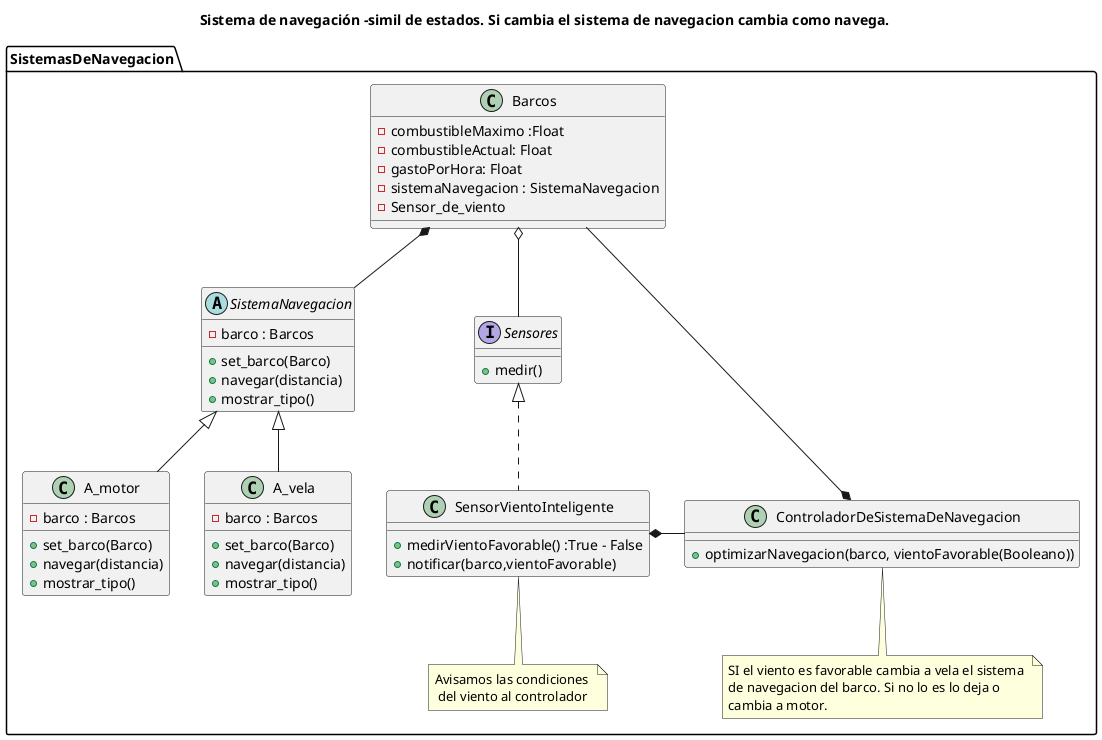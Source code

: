 @startuml
'https://plantuml.com/class-diagram
title Sistema de navegación -simil de estados. Si cambia el sistema de navegacion cambia como navega.
package SistemasDeNavegacion {
class Barcos{
    -combustibleMaximo :Float
    -combustibleActual: Float
    -gastoPorHora: Float
    -sistemaNavegacion : SistemaNavegacion
    -Sensor_de_viento
}

abstract class SistemaNavegacion{
    -barco : Barcos
    +set_barco(Barco)
    +navegar(distancia)
    +mostrar_tipo()
}
class A_motor extends SistemaNavegacion{
    -barco : Barcos
    +set_barco(Barco)
    +navegar(distancia)
    +mostrar_tipo()
}
class A_vela extends SistemaNavegacion{
    -barco : Barcos
    +set_barco(Barco)
    +navegar(distancia)
    +mostrar_tipo()
}
interface Sensores{
    +medir()
}
class SensorVientoInteligente implements Sensores{
    +medirVientoFavorable() :True - False
    +notificar(barco,vientoFavorable)
}

class ControladorDeSistemaDeNavegacion{
    +optimizarNavegacion(barco, vientoFavorable(Booleano))
}
note bottom of SensorVientoInteligente: Avisamos las condiciones \n del viento al controlador
note bottom of ControladorDeSistemaDeNavegacion: SI el viento es favorable cambia a vela el sistema \nde navegacion del barco. Si no lo es lo deja o \ncambia a motor.

Barcos *-- SistemaNavegacion
Barcos o-- Sensores
 SensorVientoInteligente *-r-  ControladorDeSistemaDeNavegacion
ControladorDeSistemaDeNavegacion *-l- Barcos
}
@enduml